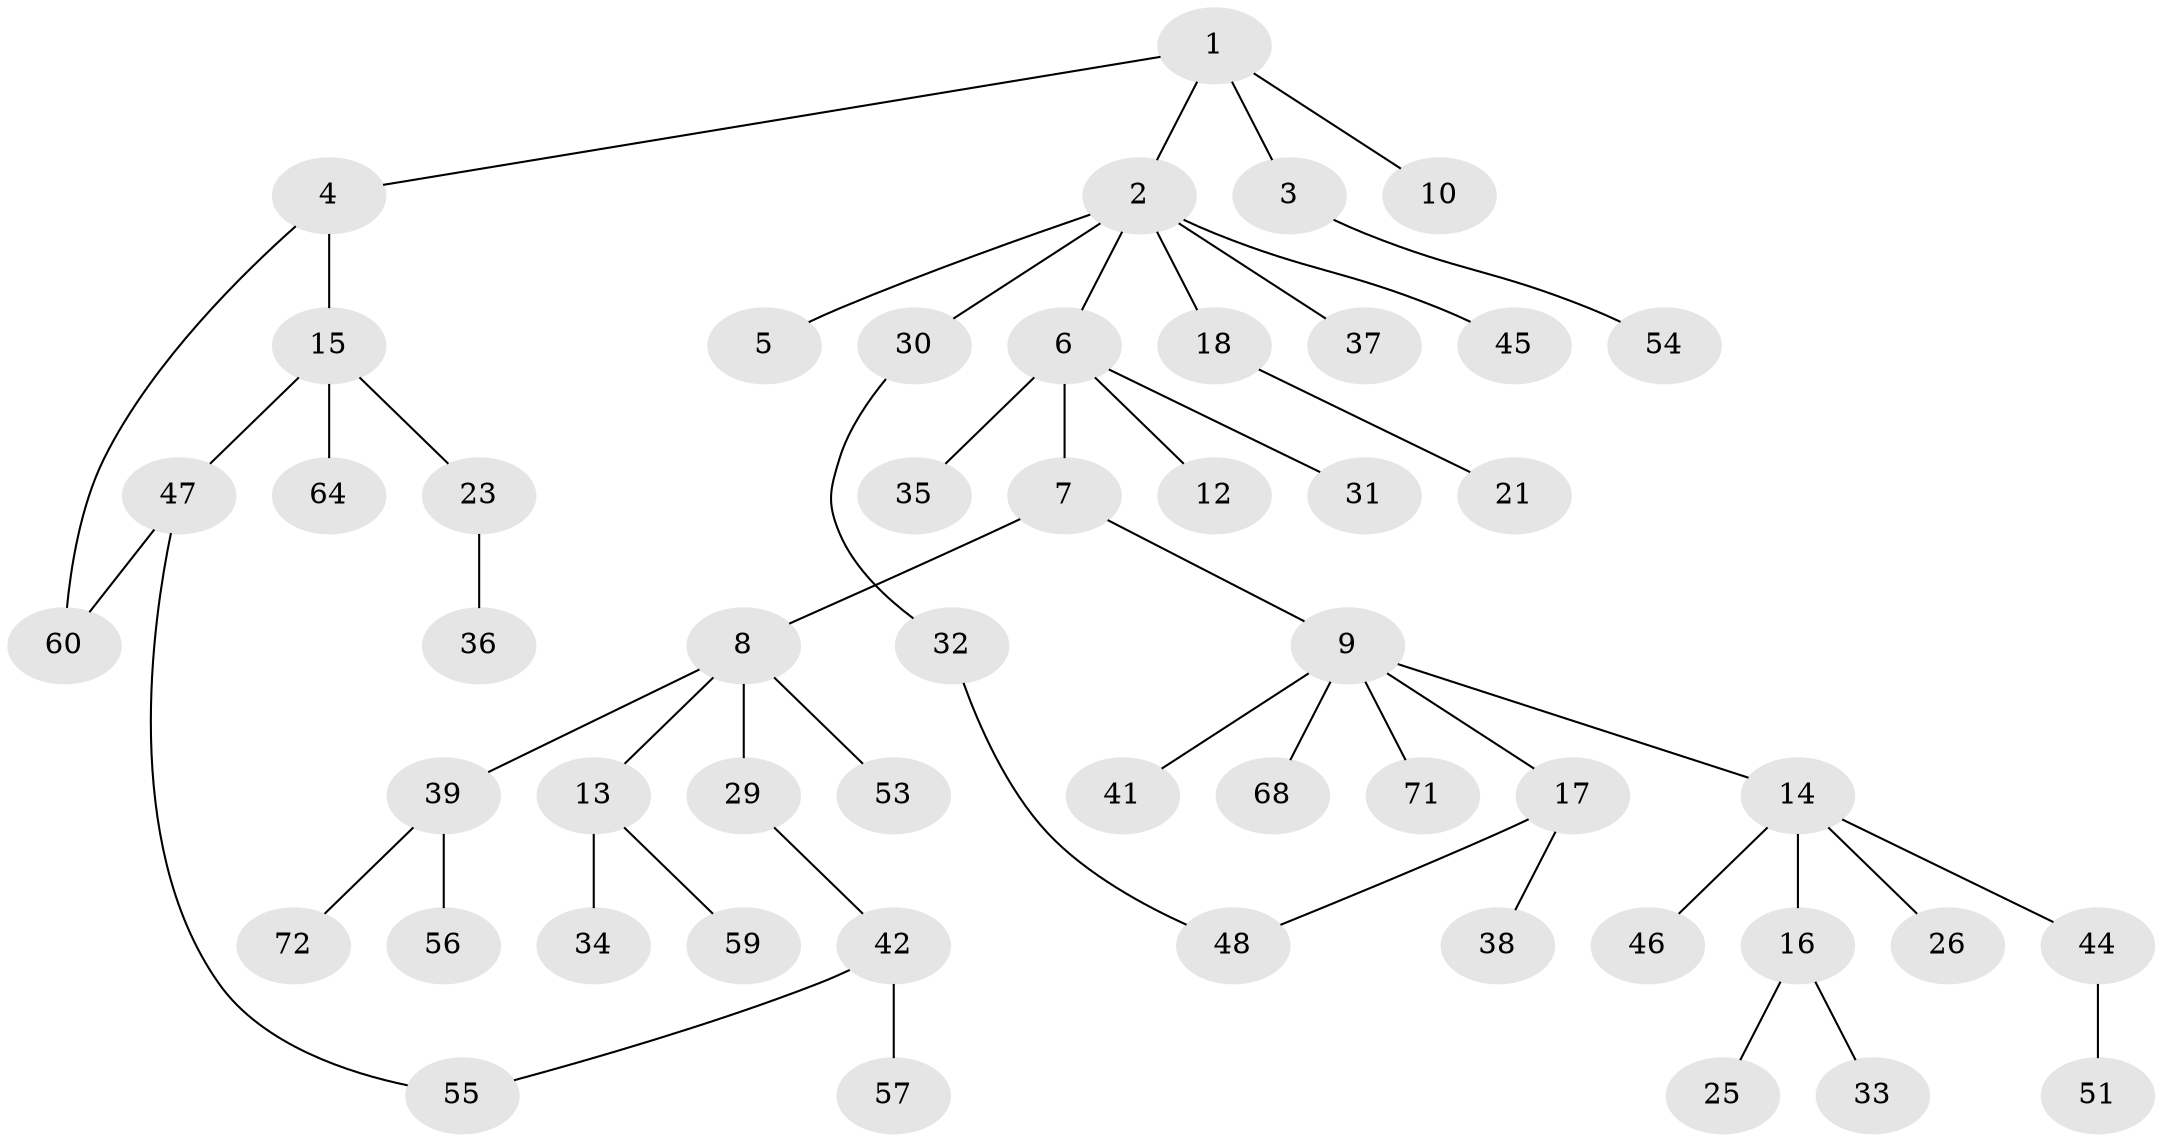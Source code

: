 // Generated by graph-tools (version 1.1) at 2025/51/02/27/25 19:51:40]
// undirected, 51 vertices, 53 edges
graph export_dot {
graph [start="1"]
  node [color=gray90,style=filled];
  1;
  2 [super="+28"];
  3 [super="+66"];
  4 [super="+40"];
  5;
  6 [super="+69"];
  7;
  8 [super="+27"];
  9 [super="+11"];
  10 [super="+20"];
  12;
  13;
  14 [super="+24"];
  15 [super="+52"];
  16 [super="+22"];
  17 [super="+58"];
  18 [super="+19"];
  21;
  23;
  25 [super="+70"];
  26;
  29;
  30 [super="+63"];
  31;
  32;
  33;
  34;
  35;
  36;
  37;
  38;
  39 [super="+43"];
  41 [super="+49"];
  42 [super="+50"];
  44 [super="+62"];
  45 [super="+65"];
  46 [super="+67"];
  47;
  48 [super="+74"];
  51;
  53;
  54;
  55 [super="+75"];
  56 [super="+73"];
  57;
  59;
  60 [super="+61"];
  64;
  68;
  71;
  72;
  1 -- 2;
  1 -- 3;
  1 -- 4;
  1 -- 10;
  2 -- 5;
  2 -- 6;
  2 -- 18;
  2 -- 30;
  2 -- 37;
  2 -- 45;
  3 -- 54;
  4 -- 15;
  4 -- 60;
  6 -- 7;
  6 -- 12;
  6 -- 31;
  6 -- 35;
  7 -- 8;
  7 -- 9;
  8 -- 13;
  8 -- 39;
  8 -- 53;
  8 -- 29;
  9 -- 41;
  9 -- 71;
  9 -- 68;
  9 -- 17;
  9 -- 14;
  13 -- 34;
  13 -- 59;
  14 -- 16;
  14 -- 46;
  14 -- 26;
  14 -- 44;
  15 -- 23;
  15 -- 47;
  15 -- 64;
  16 -- 25;
  16 -- 33;
  17 -- 38;
  17 -- 48;
  18 -- 21;
  23 -- 36;
  29 -- 42;
  30 -- 32;
  32 -- 48;
  39 -- 72;
  39 -- 56;
  42 -- 55;
  42 -- 57;
  44 -- 51;
  47 -- 60;
  47 -- 55;
}
